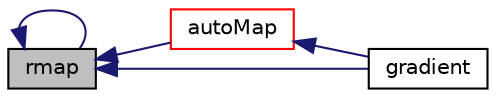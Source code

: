 digraph "rmap"
{
  bgcolor="transparent";
  edge [fontname="Helvetica",fontsize="10",labelfontname="Helvetica",labelfontsize="10"];
  node [fontname="Helvetica",fontsize="10",shape=record];
  rankdir="LR";
  Node46 [label="rmap",height=0.2,width=0.4,color="black", fillcolor="grey75", style="filled", fontcolor="black"];
  Node46 -> Node47 [dir="back",color="midnightblue",fontsize="10",style="solid",fontname="Helvetica"];
  Node47 [label="autoMap",height=0.2,width=0.4,color="red",URL="$a22777.html#a0ab0c43ce90d756c88dd81e3d0a9eef5",tooltip="Map (and resize as needed) from self given a mapping object. "];
  Node47 -> Node49 [dir="back",color="midnightblue",fontsize="10",style="solid",fontname="Helvetica"];
  Node49 [label="gradient",height=0.2,width=0.4,color="black",URL="$a22777.html#a49573cbf08e58be88ae6f170d04d0d8e"];
  Node46 -> Node49 [dir="back",color="midnightblue",fontsize="10",style="solid",fontname="Helvetica"];
  Node46 -> Node46 [dir="back",color="midnightblue",fontsize="10",style="solid",fontname="Helvetica"];
}
